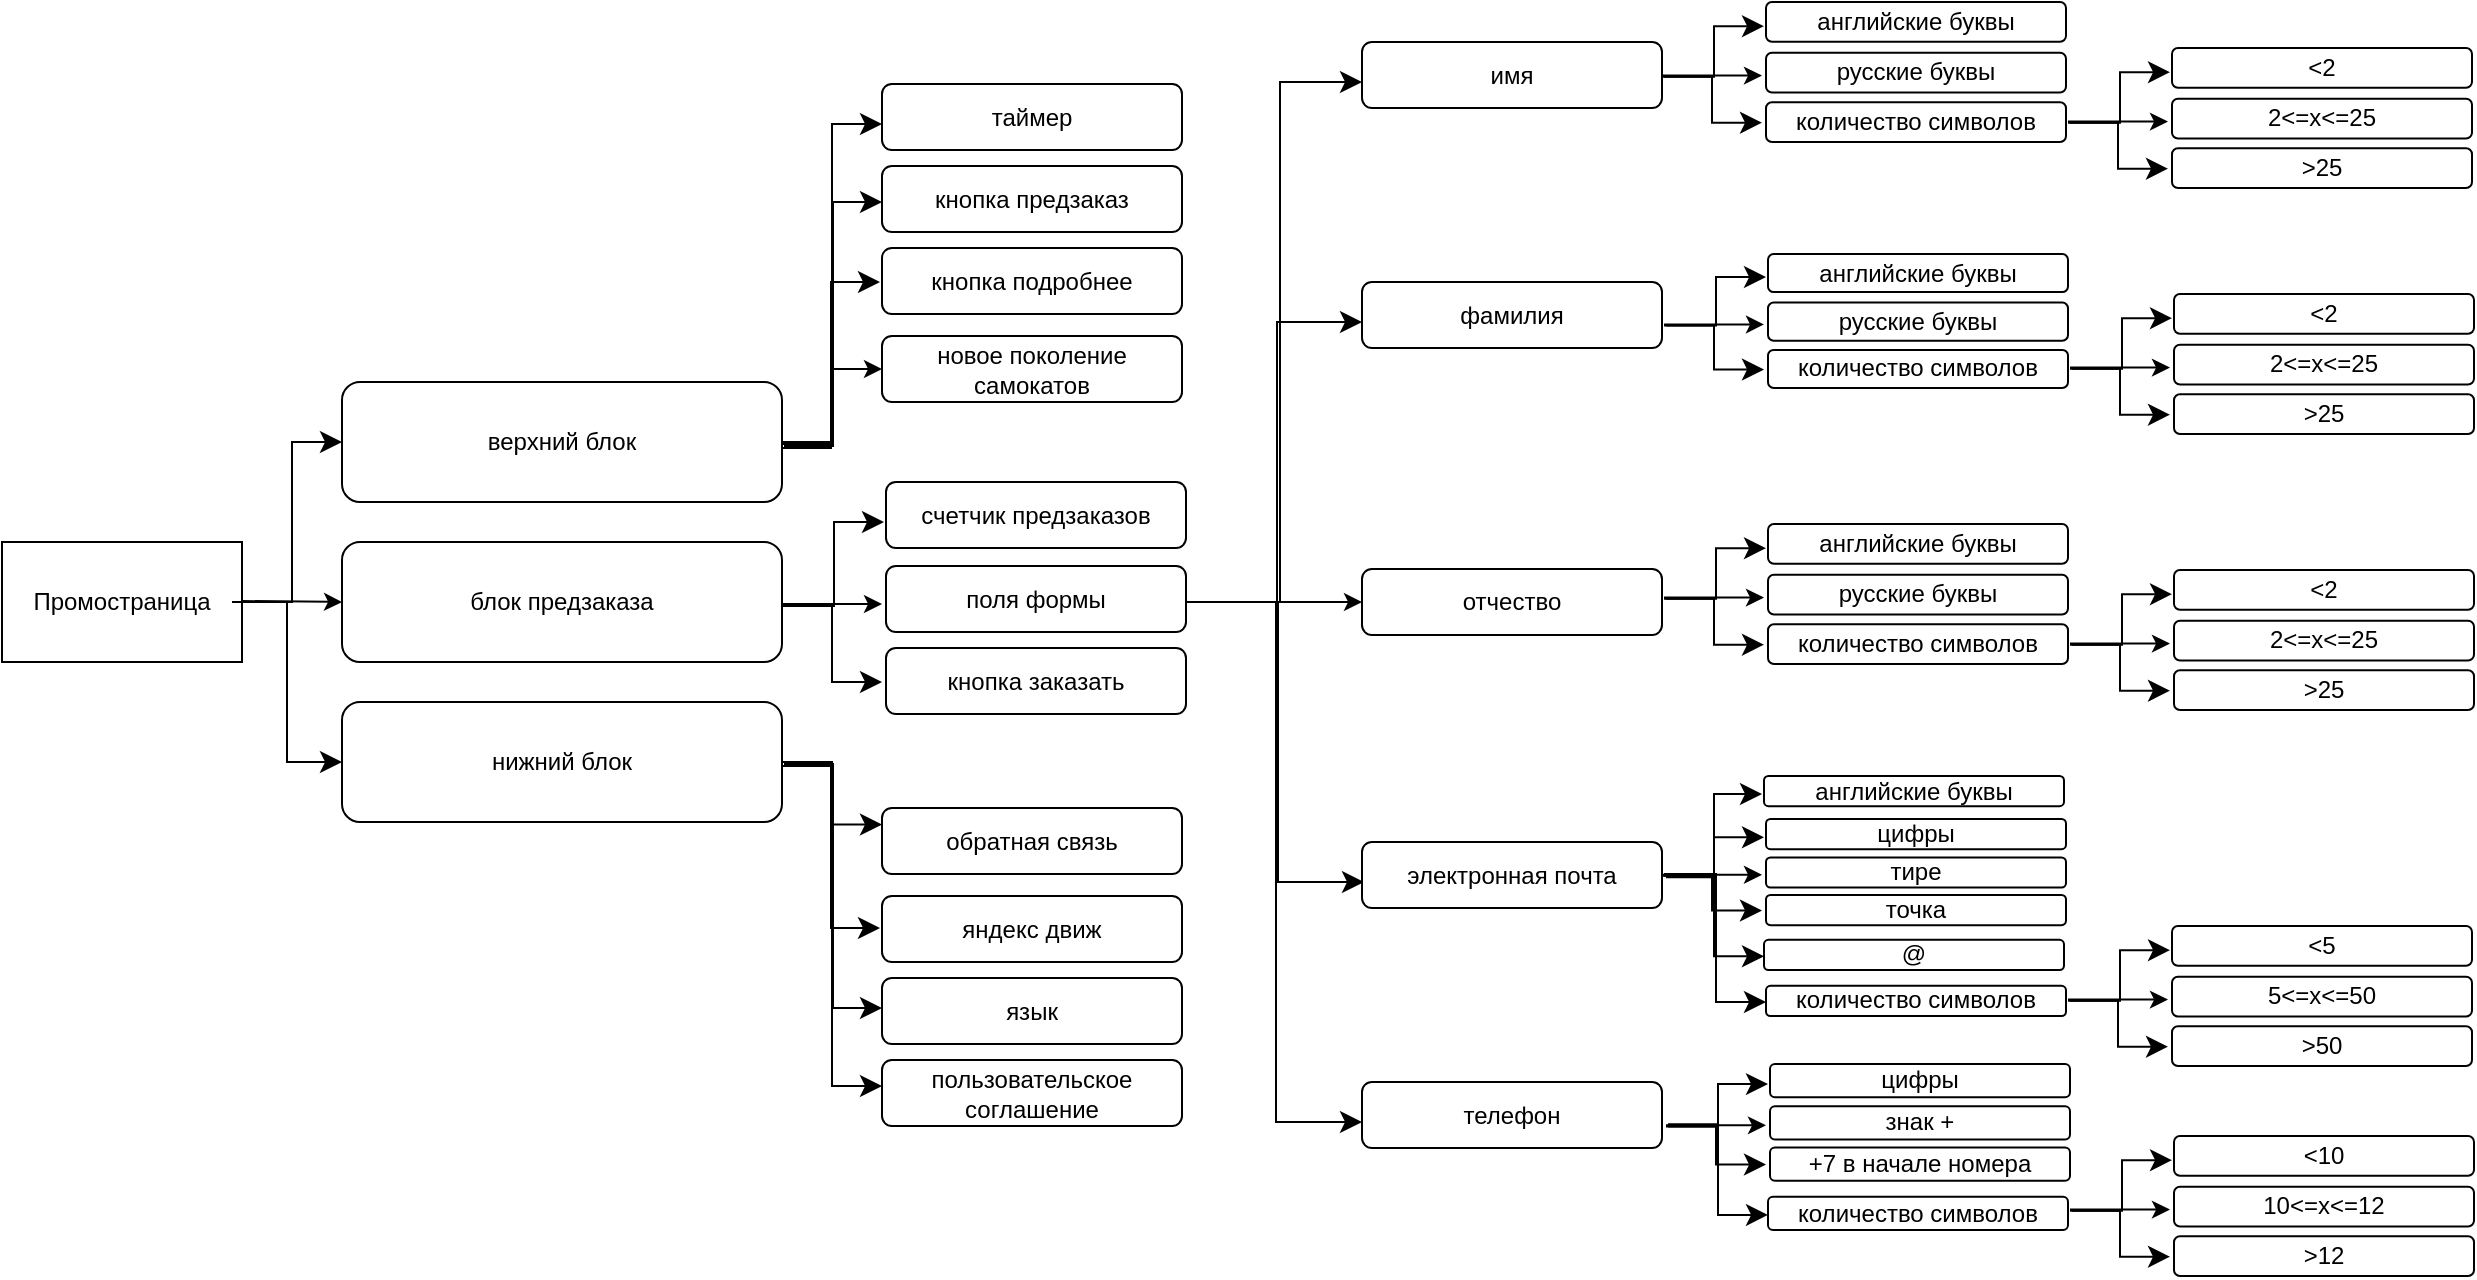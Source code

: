 <mxfile version="25.0.3">
  <diagram name="Страница — 1" id="cpOY5DXeiLFaojBQCyOb">
    <mxGraphModel grid="1" page="1" gridSize="10" guides="1" tooltips="1" connect="1" arrows="1" fold="1" pageScale="1" pageWidth="1654" pageHeight="2336" math="0" shadow="0">
      <root>
        <mxCell id="0" />
        <mxCell id="1" parent="0" />
        <mxCell id="0CQJN8LXsTfNXhERZXrL-1" value="Промостраница" style="rounded=0;whiteSpace=wrap;html=1;" vertex="1" parent="1">
          <mxGeometry x="80" y="350" width="120" height="60" as="geometry" />
        </mxCell>
        <mxCell id="0CQJN8LXsTfNXhERZXrL-3" value="" style="edgeStyle=elbowEdgeStyle;elbow=horizontal;endArrow=classic;html=1;curved=0;rounded=0;endSize=8;startSize=8;" edge="1" parent="1">
          <mxGeometry width="50" height="50" relative="1" as="geometry">
            <mxPoint x="200" y="380" as="sourcePoint" />
            <mxPoint x="250" y="300" as="targetPoint" />
          </mxGeometry>
        </mxCell>
        <mxCell id="0CQJN8LXsTfNXhERZXrL-4" value="" style="edgeStyle=elbowEdgeStyle;elbow=horizontal;endArrow=classic;html=1;curved=0;rounded=0;endSize=8;startSize=8;" edge="1" parent="1">
          <mxGeometry width="50" height="50" relative="1" as="geometry">
            <mxPoint x="195" y="380" as="sourcePoint" />
            <mxPoint x="250" y="460" as="targetPoint" />
          </mxGeometry>
        </mxCell>
        <mxCell id="0CQJN8LXsTfNXhERZXrL-5" value="" style="endArrow=classic;html=1;rounded=0;" edge="1" parent="1">
          <mxGeometry width="50" height="50" relative="1" as="geometry">
            <mxPoint x="200" y="379.5" as="sourcePoint" />
            <mxPoint x="250" y="380" as="targetPoint" />
          </mxGeometry>
        </mxCell>
        <mxCell id="0CQJN8LXsTfNXhERZXrL-6" value="верхний блок" style="rounded=1;whiteSpace=wrap;html=1;" vertex="1" parent="1">
          <mxGeometry x="250" y="270" width="220" height="60" as="geometry" />
        </mxCell>
        <mxCell id="0CQJN8LXsTfNXhERZXrL-7" value="блок предзаказа" style="rounded=1;whiteSpace=wrap;html=1;" vertex="1" parent="1">
          <mxGeometry x="250" y="350" width="220" height="60" as="geometry" />
        </mxCell>
        <mxCell id="0CQJN8LXsTfNXhERZXrL-8" value="нижний блок" style="rounded=1;whiteSpace=wrap;html=1;" vertex="1" parent="1">
          <mxGeometry x="250" y="430" width="220" height="60" as="geometry" />
        </mxCell>
        <mxCell id="0CQJN8LXsTfNXhERZXrL-39" value="" style="group" connectable="0" vertex="1" parent="1">
          <mxGeometry x="470" y="121" width="200" height="182" as="geometry" />
        </mxCell>
        <mxCell id="0CQJN8LXsTfNXhERZXrL-26" value="" style="edgeStyle=orthogonalEdgeStyle;rounded=0;orthogonalLoop=1;jettySize=auto;html=1;" edge="1" parent="0CQJN8LXsTfNXhERZXrL-39" source="0CQJN8LXsTfNXhERZXrL-6" target="0CQJN8LXsTfNXhERZXrL-16">
          <mxGeometry relative="1" as="geometry" />
        </mxCell>
        <mxCell id="0CQJN8LXsTfNXhERZXrL-15" value="кнопка подробнее" style="rounded=1;whiteSpace=wrap;html=1;" vertex="1" parent="0CQJN8LXsTfNXhERZXrL-39">
          <mxGeometry x="50" y="82" width="150" height="33" as="geometry" />
        </mxCell>
        <mxCell id="0CQJN8LXsTfNXhERZXrL-9" value="" style="edgeStyle=elbowEdgeStyle;elbow=horizontal;endArrow=classic;html=1;curved=0;rounded=0;endSize=8;startSize=8;" edge="1" parent="0CQJN8LXsTfNXhERZXrL-39">
          <mxGeometry width="50" height="50" relative="1" as="geometry">
            <mxPoint y="180" as="sourcePoint" />
            <mxPoint x="50" y="20" as="targetPoint" />
          </mxGeometry>
        </mxCell>
        <mxCell id="0CQJN8LXsTfNXhERZXrL-10" value="" style="edgeStyle=elbowEdgeStyle;elbow=horizontal;endArrow=classic;html=1;curved=0;rounded=0;endSize=8;startSize=8;" edge="1" parent="0CQJN8LXsTfNXhERZXrL-39">
          <mxGeometry width="50" height="50" relative="1" as="geometry">
            <mxPoint x="1" y="181" as="sourcePoint" />
            <mxPoint x="50" y="59" as="targetPoint" />
          </mxGeometry>
        </mxCell>
        <mxCell id="0CQJN8LXsTfNXhERZXrL-11" value="" style="edgeStyle=elbowEdgeStyle;elbow=horizontal;endArrow=classic;html=1;curved=0;rounded=0;endSize=8;startSize=8;" edge="1" parent="0CQJN8LXsTfNXhERZXrL-39">
          <mxGeometry width="50" height="50" relative="1" as="geometry">
            <mxPoint y="182" as="sourcePoint" />
            <mxPoint x="49" y="99" as="targetPoint" />
          </mxGeometry>
        </mxCell>
        <mxCell id="0CQJN8LXsTfNXhERZXrL-13" value="таймер" style="rounded=1;whiteSpace=wrap;html=1;" vertex="1" parent="0CQJN8LXsTfNXhERZXrL-39">
          <mxGeometry x="50" width="150" height="33" as="geometry" />
        </mxCell>
        <mxCell id="0CQJN8LXsTfNXhERZXrL-14" value="кнопка предзаказ" style="rounded=1;whiteSpace=wrap;html=1;" vertex="1" parent="0CQJN8LXsTfNXhERZXrL-39">
          <mxGeometry x="50" y="41" width="150" height="33" as="geometry" />
        </mxCell>
        <mxCell id="0CQJN8LXsTfNXhERZXrL-16" value="новое поколение самокатов" style="rounded=1;whiteSpace=wrap;html=1;" vertex="1" parent="0CQJN8LXsTfNXhERZXrL-39">
          <mxGeometry x="50" y="126" width="150" height="33" as="geometry" />
        </mxCell>
        <mxCell id="0CQJN8LXsTfNXhERZXrL-40" value="" style="group;flipV=1;" connectable="0" vertex="1" parent="1">
          <mxGeometry x="470" y="460" width="200" height="182" as="geometry" />
        </mxCell>
        <mxCell id="0CQJN8LXsTfNXhERZXrL-41" value="" style="edgeStyle=orthogonalEdgeStyle;rounded=0;orthogonalLoop=1;jettySize=auto;html=1;" edge="1" parent="0CQJN8LXsTfNXhERZXrL-40" target="0CQJN8LXsTfNXhERZXrL-48">
          <mxGeometry relative="1" as="geometry" />
        </mxCell>
        <mxCell id="0CQJN8LXsTfNXhERZXrL-42" value="яндекс движ" style="rounded=1;whiteSpace=wrap;html=1;" vertex="1" parent="0CQJN8LXsTfNXhERZXrL-40">
          <mxGeometry x="50" y="67" width="150" height="33" as="geometry" />
        </mxCell>
        <mxCell id="0CQJN8LXsTfNXhERZXrL-43" value="" style="edgeStyle=elbowEdgeStyle;elbow=horizontal;endArrow=classic;html=1;curved=0;rounded=0;endSize=8;startSize=8;" edge="1" parent="0CQJN8LXsTfNXhERZXrL-40">
          <mxGeometry width="50" height="50" relative="1" as="geometry">
            <mxPoint y="2" as="sourcePoint" />
            <mxPoint x="50" y="162" as="targetPoint" />
          </mxGeometry>
        </mxCell>
        <mxCell id="0CQJN8LXsTfNXhERZXrL-44" value="" style="edgeStyle=elbowEdgeStyle;elbow=horizontal;endArrow=classic;html=1;curved=0;rounded=0;endSize=8;startSize=8;" edge="1" parent="0CQJN8LXsTfNXhERZXrL-40">
          <mxGeometry width="50" height="50" relative="1" as="geometry">
            <mxPoint x="1" y="1" as="sourcePoint" />
            <mxPoint x="50" y="123" as="targetPoint" />
          </mxGeometry>
        </mxCell>
        <mxCell id="0CQJN8LXsTfNXhERZXrL-45" value="" style="edgeStyle=elbowEdgeStyle;elbow=horizontal;endArrow=classic;html=1;curved=0;rounded=0;endSize=8;startSize=8;" edge="1" parent="0CQJN8LXsTfNXhERZXrL-40">
          <mxGeometry width="50" height="50" relative="1" as="geometry">
            <mxPoint as="sourcePoint" />
            <mxPoint x="49" y="83" as="targetPoint" />
          </mxGeometry>
        </mxCell>
        <mxCell id="0CQJN8LXsTfNXhERZXrL-46" value="пользовательское соглашение" style="rounded=1;whiteSpace=wrap;html=1;" vertex="1" parent="0CQJN8LXsTfNXhERZXrL-40">
          <mxGeometry x="50" y="149" width="150" height="33" as="geometry" />
        </mxCell>
        <mxCell id="0CQJN8LXsTfNXhERZXrL-47" value="язык" style="rounded=1;whiteSpace=wrap;html=1;" vertex="1" parent="0CQJN8LXsTfNXhERZXrL-40">
          <mxGeometry x="50" y="108" width="150" height="33" as="geometry" />
        </mxCell>
        <mxCell id="0CQJN8LXsTfNXhERZXrL-48" value="обратная связь" style="rounded=1;whiteSpace=wrap;html=1;" vertex="1" parent="0CQJN8LXsTfNXhERZXrL-40">
          <mxGeometry x="50" y="23" width="150" height="33" as="geometry" />
        </mxCell>
        <mxCell id="0CQJN8LXsTfNXhERZXrL-50" value="" style="edgeStyle=elbowEdgeStyle;elbow=horizontal;endArrow=classic;html=1;curved=0;rounded=0;endSize=8;startSize=8;entryX=0;entryY=0.25;entryDx=0;entryDy=0;" edge="1" parent="0CQJN8LXsTfNXhERZXrL-40" target="0CQJN8LXsTfNXhERZXrL-48">
          <mxGeometry width="50" height="50" relative="1" as="geometry">
            <mxPoint as="sourcePoint" />
            <mxPoint x="40" y="30" as="targetPoint" />
          </mxGeometry>
        </mxCell>
        <mxCell id="0CQJN8LXsTfNXhERZXrL-58" value="" style="endArrow=classic;html=1;rounded=0;" edge="1" parent="1">
          <mxGeometry width="50" height="50" relative="1" as="geometry">
            <mxPoint x="672" y="380" as="sourcePoint" />
            <mxPoint x="760" y="380" as="targetPoint" />
          </mxGeometry>
        </mxCell>
        <mxCell id="0CQJN8LXsTfNXhERZXrL-59" value="" style="edgeStyle=elbowEdgeStyle;elbow=horizontal;endArrow=classic;html=1;curved=0;rounded=0;endSize=8;startSize=8;" edge="1" parent="1">
          <mxGeometry width="50" height="50" relative="1" as="geometry">
            <mxPoint x="678" y="380" as="sourcePoint" />
            <mxPoint x="760" y="120" as="targetPoint" />
          </mxGeometry>
        </mxCell>
        <mxCell id="0CQJN8LXsTfNXhERZXrL-60" value="" style="edgeStyle=elbowEdgeStyle;elbow=horizontal;endArrow=classic;html=1;curved=0;rounded=0;endSize=8;startSize=8;" edge="1" parent="1">
          <mxGeometry width="50" height="50" relative="1" as="geometry">
            <mxPoint x="674" y="380" as="sourcePoint" />
            <mxPoint x="760" y="640" as="targetPoint" />
          </mxGeometry>
        </mxCell>
        <mxCell id="0CQJN8LXsTfNXhERZXrL-61" value="" style="edgeStyle=elbowEdgeStyle;elbow=horizontal;endArrow=classic;html=1;curved=0;rounded=0;endSize=8;startSize=8;" edge="1" parent="1">
          <mxGeometry width="50" height="50" relative="1" as="geometry">
            <mxPoint x="675" y="380" as="sourcePoint" />
            <mxPoint x="761" y="520" as="targetPoint" />
          </mxGeometry>
        </mxCell>
        <mxCell id="0CQJN8LXsTfNXhERZXrL-62" value="" style="edgeStyle=elbowEdgeStyle;elbow=horizontal;endArrow=classic;html=1;curved=0;rounded=0;endSize=8;startSize=8;" edge="1" parent="1">
          <mxGeometry width="50" height="50" relative="1" as="geometry">
            <mxPoint x="675" y="380" as="sourcePoint" />
            <mxPoint x="760" y="240" as="targetPoint" />
          </mxGeometry>
        </mxCell>
        <mxCell id="0CQJN8LXsTfNXhERZXrL-66" value="имя" style="rounded=1;whiteSpace=wrap;html=1;" vertex="1" parent="1">
          <mxGeometry x="760" y="100" width="150" height="33" as="geometry" />
        </mxCell>
        <mxCell id="0CQJN8LXsTfNXhERZXrL-67" value="фамилия" style="rounded=1;whiteSpace=wrap;html=1;" vertex="1" parent="1">
          <mxGeometry x="760" y="220" width="150" height="33" as="geometry" />
        </mxCell>
        <mxCell id="0CQJN8LXsTfNXhERZXrL-68" value="отчество" style="rounded=1;whiteSpace=wrap;html=1;" vertex="1" parent="1">
          <mxGeometry x="760" y="363.5" width="150" height="33" as="geometry" />
        </mxCell>
        <mxCell id="0CQJN8LXsTfNXhERZXrL-69" value="электронная почта" style="rounded=1;whiteSpace=wrap;html=1;" vertex="1" parent="1">
          <mxGeometry x="760" y="500" width="150" height="33" as="geometry" />
        </mxCell>
        <mxCell id="0CQJN8LXsTfNXhERZXrL-70" value="телефон" style="rounded=1;whiteSpace=wrap;html=1;" vertex="1" parent="1">
          <mxGeometry x="760" y="620" width="150" height="33" as="geometry" />
        </mxCell>
        <mxCell id="0CQJN8LXsTfNXhERZXrL-71" value="" style="group" connectable="0" vertex="1" parent="1">
          <mxGeometry x="470" y="320" width="202" height="116" as="geometry" />
        </mxCell>
        <mxCell id="0CQJN8LXsTfNXhERZXrL-52" value="" style="endArrow=classic;html=1;rounded=0;exitX=1;exitY=0.5;exitDx=0;exitDy=0;" edge="1" parent="0CQJN8LXsTfNXhERZXrL-71">
          <mxGeometry width="50" height="50" relative="1" as="geometry">
            <mxPoint y="61" as="sourcePoint" />
            <mxPoint x="50" y="61" as="targetPoint" />
          </mxGeometry>
        </mxCell>
        <mxCell id="0CQJN8LXsTfNXhERZXrL-53" value="" style="edgeStyle=elbowEdgeStyle;elbow=horizontal;endArrow=classic;html=1;curved=0;rounded=0;endSize=8;startSize=8;" edge="1" parent="0CQJN8LXsTfNXhERZXrL-71">
          <mxGeometry width="50" height="50" relative="1" as="geometry">
            <mxPoint x="1" y="62" as="sourcePoint" />
            <mxPoint x="51" y="20" as="targetPoint" />
          </mxGeometry>
        </mxCell>
        <mxCell id="0CQJN8LXsTfNXhERZXrL-54" value="" style="edgeStyle=elbowEdgeStyle;elbow=horizontal;endArrow=classic;html=1;curved=0;rounded=0;endSize=8;startSize=8;" edge="1" parent="0CQJN8LXsTfNXhERZXrL-71">
          <mxGeometry width="50" height="50" relative="1" as="geometry">
            <mxPoint y="62" as="sourcePoint" />
            <mxPoint x="50" y="100" as="targetPoint" />
          </mxGeometry>
        </mxCell>
        <mxCell id="0CQJN8LXsTfNXhERZXrL-55" value="счетчик предзаказов" style="rounded=1;whiteSpace=wrap;html=1;" vertex="1" parent="0CQJN8LXsTfNXhERZXrL-71">
          <mxGeometry x="52" width="150" height="33" as="geometry" />
        </mxCell>
        <mxCell id="0CQJN8LXsTfNXhERZXrL-56" value="поля формы" style="rounded=1;whiteSpace=wrap;html=1;" vertex="1" parent="0CQJN8LXsTfNXhERZXrL-71">
          <mxGeometry x="52" y="42" width="150" height="33" as="geometry" />
        </mxCell>
        <mxCell id="0CQJN8LXsTfNXhERZXrL-57" value="кнопка заказать" style="rounded=1;whiteSpace=wrap;html=1;" vertex="1" parent="0CQJN8LXsTfNXhERZXrL-71">
          <mxGeometry x="52" y="83" width="150" height="33" as="geometry" />
        </mxCell>
        <mxCell id="0CQJN8LXsTfNXhERZXrL-73" value="" style="group" connectable="0" vertex="1" parent="1">
          <mxGeometry x="910" y="80" width="202" height="70" as="geometry" />
        </mxCell>
        <mxCell id="0CQJN8LXsTfNXhERZXrL-74" value="" style="endArrow=classic;html=1;rounded=0;exitX=1;exitY=0.5;exitDx=0;exitDy=0;" edge="1" parent="0CQJN8LXsTfNXhERZXrL-73">
          <mxGeometry width="50" height="50" relative="1" as="geometry">
            <mxPoint y="36.81" as="sourcePoint" />
            <mxPoint x="50" y="36.81" as="targetPoint" />
          </mxGeometry>
        </mxCell>
        <mxCell id="0CQJN8LXsTfNXhERZXrL-75" value="" style="edgeStyle=elbowEdgeStyle;elbow=horizontal;endArrow=classic;html=1;curved=0;rounded=0;endSize=8;startSize=8;" edge="1" parent="0CQJN8LXsTfNXhERZXrL-73">
          <mxGeometry width="50" height="50" relative="1" as="geometry">
            <mxPoint x="1" y="37.414" as="sourcePoint" />
            <mxPoint x="51" y="12.069" as="targetPoint" />
          </mxGeometry>
        </mxCell>
        <mxCell id="0CQJN8LXsTfNXhERZXrL-76" value="" style="edgeStyle=elbowEdgeStyle;elbow=horizontal;endArrow=classic;html=1;curved=0;rounded=0;endSize=8;startSize=8;" edge="1" parent="0CQJN8LXsTfNXhERZXrL-73">
          <mxGeometry width="50" height="50" relative="1" as="geometry">
            <mxPoint y="37.414" as="sourcePoint" />
            <mxPoint x="50" y="60.345" as="targetPoint" />
          </mxGeometry>
        </mxCell>
        <mxCell id="0CQJN8LXsTfNXhERZXrL-77" value="английские буквы" style="rounded=1;whiteSpace=wrap;html=1;" vertex="1" parent="0CQJN8LXsTfNXhERZXrL-73">
          <mxGeometry x="52" width="150" height="19.914" as="geometry" />
        </mxCell>
        <mxCell id="0CQJN8LXsTfNXhERZXrL-78" value="русские буквы" style="rounded=1;whiteSpace=wrap;html=1;" vertex="1" parent="0CQJN8LXsTfNXhERZXrL-73">
          <mxGeometry x="52" y="25.345" width="150" height="19.914" as="geometry" />
        </mxCell>
        <mxCell id="0CQJN8LXsTfNXhERZXrL-79" value="количество символов" style="rounded=1;whiteSpace=wrap;html=1;" vertex="1" parent="0CQJN8LXsTfNXhERZXrL-73">
          <mxGeometry x="52" y="50.086" width="150" height="19.914" as="geometry" />
        </mxCell>
        <mxCell id="0CQJN8LXsTfNXhERZXrL-81" value="" style="group" connectable="0" vertex="1" parent="1">
          <mxGeometry x="911" y="206" width="202" height="67" as="geometry" />
        </mxCell>
        <mxCell id="0CQJN8LXsTfNXhERZXrL-82" value="" style="endArrow=classic;html=1;rounded=0;exitX=1;exitY=0.5;exitDx=0;exitDy=0;" edge="1" parent="0CQJN8LXsTfNXhERZXrL-81">
          <mxGeometry width="50" height="50" relative="1" as="geometry">
            <mxPoint y="35.233" as="sourcePoint" />
            <mxPoint x="50" y="35.233" as="targetPoint" />
          </mxGeometry>
        </mxCell>
        <mxCell id="0CQJN8LXsTfNXhERZXrL-83" value="" style="edgeStyle=elbowEdgeStyle;elbow=horizontal;endArrow=classic;html=1;curved=0;rounded=0;endSize=8;startSize=8;" edge="1" parent="0CQJN8LXsTfNXhERZXrL-81">
          <mxGeometry width="50" height="50" relative="1" as="geometry">
            <mxPoint x="1" y="35.81" as="sourcePoint" />
            <mxPoint x="51" y="11.552" as="targetPoint" />
          </mxGeometry>
        </mxCell>
        <mxCell id="0CQJN8LXsTfNXhERZXrL-84" value="" style="edgeStyle=elbowEdgeStyle;elbow=horizontal;endArrow=classic;html=1;curved=0;rounded=0;endSize=8;startSize=8;" edge="1" parent="0CQJN8LXsTfNXhERZXrL-81">
          <mxGeometry width="50" height="50" relative="1" as="geometry">
            <mxPoint y="35.81" as="sourcePoint" />
            <mxPoint x="50" y="57.759" as="targetPoint" />
          </mxGeometry>
        </mxCell>
        <mxCell id="0CQJN8LXsTfNXhERZXrL-85" value="английские буквы" style="rounded=1;whiteSpace=wrap;html=1;" vertex="1" parent="0CQJN8LXsTfNXhERZXrL-81">
          <mxGeometry x="52" width="150" height="19.06" as="geometry" />
        </mxCell>
        <mxCell id="0CQJN8LXsTfNXhERZXrL-86" value="русские буквы" style="rounded=1;whiteSpace=wrap;html=1;" vertex="1" parent="0CQJN8LXsTfNXhERZXrL-81">
          <mxGeometry x="52" y="24.259" width="150" height="19.06" as="geometry" />
        </mxCell>
        <mxCell id="0CQJN8LXsTfNXhERZXrL-87" value="количество символов" style="rounded=1;whiteSpace=wrap;html=1;" vertex="1" parent="0CQJN8LXsTfNXhERZXrL-81">
          <mxGeometry x="52" y="47.94" width="150" height="19.06" as="geometry" />
        </mxCell>
        <mxCell id="0CQJN8LXsTfNXhERZXrL-88" value="" style="group" connectable="0" vertex="1" parent="1">
          <mxGeometry x="911" y="341" width="202" height="70" as="geometry" />
        </mxCell>
        <mxCell id="0CQJN8LXsTfNXhERZXrL-89" value="" style="endArrow=classic;html=1;rounded=0;exitX=1;exitY=0.5;exitDx=0;exitDy=0;" edge="1" parent="0CQJN8LXsTfNXhERZXrL-88">
          <mxGeometry width="50" height="50" relative="1" as="geometry">
            <mxPoint y="36.81" as="sourcePoint" />
            <mxPoint x="50" y="36.81" as="targetPoint" />
          </mxGeometry>
        </mxCell>
        <mxCell id="0CQJN8LXsTfNXhERZXrL-90" value="" style="edgeStyle=elbowEdgeStyle;elbow=horizontal;endArrow=classic;html=1;curved=0;rounded=0;endSize=8;startSize=8;" edge="1" parent="0CQJN8LXsTfNXhERZXrL-88">
          <mxGeometry width="50" height="50" relative="1" as="geometry">
            <mxPoint x="1" y="37.414" as="sourcePoint" />
            <mxPoint x="51" y="12.069" as="targetPoint" />
          </mxGeometry>
        </mxCell>
        <mxCell id="0CQJN8LXsTfNXhERZXrL-91" value="" style="edgeStyle=elbowEdgeStyle;elbow=horizontal;endArrow=classic;html=1;curved=0;rounded=0;endSize=8;startSize=8;" edge="1" parent="0CQJN8LXsTfNXhERZXrL-88">
          <mxGeometry width="50" height="50" relative="1" as="geometry">
            <mxPoint y="37.414" as="sourcePoint" />
            <mxPoint x="50" y="60.345" as="targetPoint" />
          </mxGeometry>
        </mxCell>
        <mxCell id="0CQJN8LXsTfNXhERZXrL-92" value="английские буквы" style="rounded=1;whiteSpace=wrap;html=1;" vertex="1" parent="0CQJN8LXsTfNXhERZXrL-88">
          <mxGeometry x="52" width="150" height="19.914" as="geometry" />
        </mxCell>
        <mxCell id="0CQJN8LXsTfNXhERZXrL-93" value="русские буквы" style="rounded=1;whiteSpace=wrap;html=1;" vertex="1" parent="0CQJN8LXsTfNXhERZXrL-88">
          <mxGeometry x="52" y="25.345" width="150" height="19.914" as="geometry" />
        </mxCell>
        <mxCell id="0CQJN8LXsTfNXhERZXrL-94" value="количество символов" style="rounded=1;whiteSpace=wrap;html=1;" vertex="1" parent="0CQJN8LXsTfNXhERZXrL-88">
          <mxGeometry x="52" y="50.086" width="150" height="19.914" as="geometry" />
        </mxCell>
        <mxCell id="0CQJN8LXsTfNXhERZXrL-106" value="" style="group" connectable="0" vertex="1" parent="1">
          <mxGeometry x="912" y="611" width="202" height="83" as="geometry" />
        </mxCell>
        <mxCell id="0CQJN8LXsTfNXhERZXrL-95" value="" style="group" connectable="0" vertex="1" parent="0CQJN8LXsTfNXhERZXrL-106">
          <mxGeometry width="202" height="58.352" as="geometry" />
        </mxCell>
        <mxCell id="0CQJN8LXsTfNXhERZXrL-96" value="" style="endArrow=classic;html=1;rounded=0;exitX=1;exitY=0.5;exitDx=0;exitDy=0;" edge="1" parent="0CQJN8LXsTfNXhERZXrL-95">
          <mxGeometry width="50" height="50" relative="1" as="geometry">
            <mxPoint y="30.685" as="sourcePoint" />
            <mxPoint x="50" y="30.685" as="targetPoint" />
          </mxGeometry>
        </mxCell>
        <mxCell id="0CQJN8LXsTfNXhERZXrL-97" value="" style="edgeStyle=elbowEdgeStyle;elbow=horizontal;endArrow=classic;html=1;curved=0;rounded=0;endSize=8;startSize=8;" edge="1" parent="0CQJN8LXsTfNXhERZXrL-95">
          <mxGeometry width="50" height="50" relative="1" as="geometry">
            <mxPoint x="1" y="31.188" as="sourcePoint" />
            <mxPoint x="51" y="10.061" as="targetPoint" />
          </mxGeometry>
        </mxCell>
        <mxCell id="0CQJN8LXsTfNXhERZXrL-98" value="" style="edgeStyle=elbowEdgeStyle;elbow=horizontal;endArrow=classic;html=1;curved=0;rounded=0;endSize=8;startSize=8;" edge="1" parent="0CQJN8LXsTfNXhERZXrL-95">
          <mxGeometry width="50" height="50" relative="1" as="geometry">
            <mxPoint y="31.188" as="sourcePoint" />
            <mxPoint x="50" y="50.303" as="targetPoint" />
          </mxGeometry>
        </mxCell>
        <mxCell id="0CQJN8LXsTfNXhERZXrL-99" value="цифры" style="rounded=1;whiteSpace=wrap;html=1;" vertex="1" parent="0CQJN8LXsTfNXhERZXrL-95">
          <mxGeometry x="52" width="150" height="16.6" as="geometry" />
        </mxCell>
        <mxCell id="0CQJN8LXsTfNXhERZXrL-100" value="знак +" style="rounded=1;whiteSpace=wrap;html=1;" vertex="1" parent="0CQJN8LXsTfNXhERZXrL-95">
          <mxGeometry x="52" y="21.127" width="150" height="16.6" as="geometry" />
        </mxCell>
        <mxCell id="0CQJN8LXsTfNXhERZXrL-101" value="+7 в начале номера" style="rounded=1;whiteSpace=wrap;html=1;" vertex="1" parent="0CQJN8LXsTfNXhERZXrL-95">
          <mxGeometry x="52" y="41.752" width="150" height="16.6" as="geometry" />
        </mxCell>
        <mxCell id="0CQJN8LXsTfNXhERZXrL-102" value="" style="edgeStyle=elbowEdgeStyle;elbow=horizontal;endArrow=classic;html=1;curved=0;rounded=0;endSize=8;startSize=8;" edge="1" parent="0CQJN8LXsTfNXhERZXrL-95">
          <mxGeometry width="50" height="50" relative="1" as="geometry">
            <mxPoint x="1" y="30.182" as="sourcePoint" />
            <mxPoint x="51" y="75.455" as="targetPoint" />
          </mxGeometry>
        </mxCell>
        <mxCell id="0CQJN8LXsTfNXhERZXrL-103" value="количество символов" style="rounded=1;whiteSpace=wrap;html=1;" vertex="1" parent="0CQJN8LXsTfNXhERZXrL-106">
          <mxGeometry x="51" y="66.4" width="150" height="16.6" as="geometry" />
        </mxCell>
        <mxCell id="0CQJN8LXsTfNXhERZXrL-119" value="" style="group" connectable="0" vertex="1" parent="1">
          <mxGeometry x="910" y="467" width="202" height="97" as="geometry" />
        </mxCell>
        <mxCell id="0CQJN8LXsTfNXhERZXrL-107" value="" style="group" connectable="0" vertex="1" parent="0CQJN8LXsTfNXhERZXrL-119">
          <mxGeometry y="21.479" width="202" height="75.521" as="geometry" />
        </mxCell>
        <mxCell id="0CQJN8LXsTfNXhERZXrL-108" value="" style="group" connectable="0" vertex="1" parent="0CQJN8LXsTfNXhERZXrL-107">
          <mxGeometry width="202" height="53.094" as="geometry" />
        </mxCell>
        <mxCell id="0CQJN8LXsTfNXhERZXrL-109" value="" style="endArrow=classic;html=1;rounded=0;exitX=1;exitY=0.5;exitDx=0;exitDy=0;" edge="1" parent="0CQJN8LXsTfNXhERZXrL-108">
          <mxGeometry width="50" height="50" relative="1" as="geometry">
            <mxPoint y="27.92" as="sourcePoint" />
            <mxPoint x="50" y="27.92" as="targetPoint" />
          </mxGeometry>
        </mxCell>
        <mxCell id="0CQJN8LXsTfNXhERZXrL-110" value="" style="edgeStyle=elbowEdgeStyle;elbow=horizontal;endArrow=classic;html=1;curved=0;rounded=0;endSize=8;startSize=8;" edge="1" parent="0CQJN8LXsTfNXhERZXrL-108">
          <mxGeometry width="50" height="50" relative="1" as="geometry">
            <mxPoint x="1" y="28.378" as="sourcePoint" />
            <mxPoint x="51" y="9.154" as="targetPoint" />
          </mxGeometry>
        </mxCell>
        <mxCell id="0CQJN8LXsTfNXhERZXrL-111" value="" style="edgeStyle=elbowEdgeStyle;elbow=horizontal;endArrow=classic;html=1;curved=0;rounded=0;endSize=8;startSize=8;" edge="1" parent="0CQJN8LXsTfNXhERZXrL-108">
          <mxGeometry width="50" height="50" relative="1" as="geometry">
            <mxPoint y="28.378" as="sourcePoint" />
            <mxPoint x="50" y="45.771" as="targetPoint" />
          </mxGeometry>
        </mxCell>
        <mxCell id="0CQJN8LXsTfNXhERZXrL-112" value="цифры" style="rounded=1;whiteSpace=wrap;html=1;" vertex="1" parent="0CQJN8LXsTfNXhERZXrL-108">
          <mxGeometry x="52" width="150" height="15.104" as="geometry" />
        </mxCell>
        <mxCell id="0CQJN8LXsTfNXhERZXrL-113" value="тире" style="rounded=1;whiteSpace=wrap;html=1;" vertex="1" parent="0CQJN8LXsTfNXhERZXrL-108">
          <mxGeometry x="52" y="19.224" width="150" height="15.104" as="geometry" />
        </mxCell>
        <mxCell id="0CQJN8LXsTfNXhERZXrL-114" value="точка" style="rounded=1;whiteSpace=wrap;html=1;" vertex="1" parent="0CQJN8LXsTfNXhERZXrL-108">
          <mxGeometry x="52" y="37.99" width="150" height="15.104" as="geometry" />
        </mxCell>
        <mxCell id="0CQJN8LXsTfNXhERZXrL-115" value="" style="edgeStyle=elbowEdgeStyle;elbow=horizontal;endArrow=classic;html=1;curved=0;rounded=0;endSize=8;startSize=8;" edge="1" parent="0CQJN8LXsTfNXhERZXrL-108">
          <mxGeometry width="50" height="50" relative="1" as="geometry">
            <mxPoint x="1" y="27.462" as="sourcePoint" />
            <mxPoint x="51" y="68.656" as="targetPoint" />
          </mxGeometry>
        </mxCell>
        <mxCell id="0CQJN8LXsTfNXhERZXrL-116" value="@" style="rounded=1;whiteSpace=wrap;html=1;" vertex="1" parent="0CQJN8LXsTfNXhERZXrL-107">
          <mxGeometry x="51" y="60.417" width="150" height="15.104" as="geometry" />
        </mxCell>
        <mxCell id="0CQJN8LXsTfNXhERZXrL-117" value="" style="edgeStyle=elbowEdgeStyle;elbow=horizontal;endArrow=classic;html=1;curved=0;rounded=0;endSize=8;startSize=8;" edge="1" parent="0CQJN8LXsTfNXhERZXrL-119">
          <mxGeometry width="50" height="50" relative="1" as="geometry">
            <mxPoint x="2" y="50.579" as="sourcePoint" />
            <mxPoint x="50" y="9.007" as="targetPoint" />
          </mxGeometry>
        </mxCell>
        <mxCell id="0CQJN8LXsTfNXhERZXrL-118" value="английские буквы" style="rounded=1;whiteSpace=wrap;html=1;" vertex="1" parent="0CQJN8LXsTfNXhERZXrL-119">
          <mxGeometry x="51" width="150" height="15.104" as="geometry" />
        </mxCell>
        <mxCell id="0CQJN8LXsTfNXhERZXrL-120" value="" style="edgeStyle=elbowEdgeStyle;elbow=horizontal;endArrow=classic;html=1;curved=0;rounded=0;endSize=8;startSize=8;" edge="1" parent="1">
          <mxGeometry width="50" height="50" relative="1" as="geometry">
            <mxPoint x="912" y="516" as="sourcePoint" />
            <mxPoint x="962" y="580" as="targetPoint" />
          </mxGeometry>
        </mxCell>
        <mxCell id="0CQJN8LXsTfNXhERZXrL-121" value="количество символов" style="rounded=1;whiteSpace=wrap;html=1;" vertex="1" parent="1">
          <mxGeometry x="962" y="571.896" width="150" height="15.104" as="geometry" />
        </mxCell>
        <mxCell id="0CQJN8LXsTfNXhERZXrL-122" value="" style="group" connectable="0" vertex="1" parent="1">
          <mxGeometry x="1113" y="103" width="202" height="70" as="geometry" />
        </mxCell>
        <mxCell id="0CQJN8LXsTfNXhERZXrL-123" value="" style="endArrow=classic;html=1;rounded=0;exitX=1;exitY=0.5;exitDx=0;exitDy=0;" edge="1" parent="0CQJN8LXsTfNXhERZXrL-122">
          <mxGeometry width="50" height="50" relative="1" as="geometry">
            <mxPoint y="36.81" as="sourcePoint" />
            <mxPoint x="50" y="36.81" as="targetPoint" />
          </mxGeometry>
        </mxCell>
        <mxCell id="0CQJN8LXsTfNXhERZXrL-124" value="" style="edgeStyle=elbowEdgeStyle;elbow=horizontal;endArrow=classic;html=1;curved=0;rounded=0;endSize=8;startSize=8;" edge="1" parent="0CQJN8LXsTfNXhERZXrL-122">
          <mxGeometry width="50" height="50" relative="1" as="geometry">
            <mxPoint x="1" y="37.414" as="sourcePoint" />
            <mxPoint x="51" y="12.069" as="targetPoint" />
          </mxGeometry>
        </mxCell>
        <mxCell id="0CQJN8LXsTfNXhERZXrL-125" value="" style="edgeStyle=elbowEdgeStyle;elbow=horizontal;endArrow=classic;html=1;curved=0;rounded=0;endSize=8;startSize=8;" edge="1" parent="0CQJN8LXsTfNXhERZXrL-122">
          <mxGeometry width="50" height="50" relative="1" as="geometry">
            <mxPoint y="37.414" as="sourcePoint" />
            <mxPoint x="50" y="60.345" as="targetPoint" />
          </mxGeometry>
        </mxCell>
        <mxCell id="0CQJN8LXsTfNXhERZXrL-126" value="&amp;lt;2" style="rounded=1;whiteSpace=wrap;html=1;" vertex="1" parent="0CQJN8LXsTfNXhERZXrL-122">
          <mxGeometry x="52" width="150" height="19.914" as="geometry" />
        </mxCell>
        <mxCell id="0CQJN8LXsTfNXhERZXrL-127" value="2&amp;lt;=x&amp;lt;=25" style="rounded=1;whiteSpace=wrap;html=1;" vertex="1" parent="0CQJN8LXsTfNXhERZXrL-122">
          <mxGeometry x="52" y="25.345" width="150" height="19.914" as="geometry" />
        </mxCell>
        <mxCell id="0CQJN8LXsTfNXhERZXrL-128" value="&amp;gt;25" style="rounded=1;whiteSpace=wrap;html=1;" vertex="1" parent="0CQJN8LXsTfNXhERZXrL-122">
          <mxGeometry x="52" y="50.086" width="150" height="19.914" as="geometry" />
        </mxCell>
        <mxCell id="0CQJN8LXsTfNXhERZXrL-129" value="" style="group" connectable="0" vertex="1" parent="1">
          <mxGeometry x="1114" y="226" width="202" height="70" as="geometry" />
        </mxCell>
        <mxCell id="0CQJN8LXsTfNXhERZXrL-130" value="" style="endArrow=classic;html=1;rounded=0;exitX=1;exitY=0.5;exitDx=0;exitDy=0;" edge="1" parent="0CQJN8LXsTfNXhERZXrL-129">
          <mxGeometry width="50" height="50" relative="1" as="geometry">
            <mxPoint y="36.81" as="sourcePoint" />
            <mxPoint x="50" y="36.81" as="targetPoint" />
          </mxGeometry>
        </mxCell>
        <mxCell id="0CQJN8LXsTfNXhERZXrL-131" value="" style="edgeStyle=elbowEdgeStyle;elbow=horizontal;endArrow=classic;html=1;curved=0;rounded=0;endSize=8;startSize=8;" edge="1" parent="0CQJN8LXsTfNXhERZXrL-129">
          <mxGeometry width="50" height="50" relative="1" as="geometry">
            <mxPoint x="1" y="37.414" as="sourcePoint" />
            <mxPoint x="51" y="12.069" as="targetPoint" />
          </mxGeometry>
        </mxCell>
        <mxCell id="0CQJN8LXsTfNXhERZXrL-132" value="" style="edgeStyle=elbowEdgeStyle;elbow=horizontal;endArrow=classic;html=1;curved=0;rounded=0;endSize=8;startSize=8;" edge="1" parent="0CQJN8LXsTfNXhERZXrL-129">
          <mxGeometry width="50" height="50" relative="1" as="geometry">
            <mxPoint y="37.414" as="sourcePoint" />
            <mxPoint x="50" y="60.345" as="targetPoint" />
          </mxGeometry>
        </mxCell>
        <mxCell id="0CQJN8LXsTfNXhERZXrL-133" value="&amp;lt;2" style="rounded=1;whiteSpace=wrap;html=1;" vertex="1" parent="0CQJN8LXsTfNXhERZXrL-129">
          <mxGeometry x="52" width="150" height="19.914" as="geometry" />
        </mxCell>
        <mxCell id="0CQJN8LXsTfNXhERZXrL-134" value="2&amp;lt;=x&amp;lt;=25" style="rounded=1;whiteSpace=wrap;html=1;" vertex="1" parent="0CQJN8LXsTfNXhERZXrL-129">
          <mxGeometry x="52" y="25.345" width="150" height="19.914" as="geometry" />
        </mxCell>
        <mxCell id="0CQJN8LXsTfNXhERZXrL-135" value="&amp;gt;25" style="rounded=1;whiteSpace=wrap;html=1;" vertex="1" parent="0CQJN8LXsTfNXhERZXrL-129">
          <mxGeometry x="52" y="50.086" width="150" height="19.914" as="geometry" />
        </mxCell>
        <mxCell id="0CQJN8LXsTfNXhERZXrL-136" value="" style="group" connectable="0" vertex="1" parent="1">
          <mxGeometry x="1114" y="364" width="202" height="70" as="geometry" />
        </mxCell>
        <mxCell id="0CQJN8LXsTfNXhERZXrL-137" value="" style="endArrow=classic;html=1;rounded=0;exitX=1;exitY=0.5;exitDx=0;exitDy=0;" edge="1" parent="0CQJN8LXsTfNXhERZXrL-136">
          <mxGeometry width="50" height="50" relative="1" as="geometry">
            <mxPoint y="36.81" as="sourcePoint" />
            <mxPoint x="50" y="36.81" as="targetPoint" />
          </mxGeometry>
        </mxCell>
        <mxCell id="0CQJN8LXsTfNXhERZXrL-138" value="" style="edgeStyle=elbowEdgeStyle;elbow=horizontal;endArrow=classic;html=1;curved=0;rounded=0;endSize=8;startSize=8;" edge="1" parent="0CQJN8LXsTfNXhERZXrL-136">
          <mxGeometry width="50" height="50" relative="1" as="geometry">
            <mxPoint x="1" y="37.414" as="sourcePoint" />
            <mxPoint x="51" y="12.069" as="targetPoint" />
          </mxGeometry>
        </mxCell>
        <mxCell id="0CQJN8LXsTfNXhERZXrL-139" value="" style="edgeStyle=elbowEdgeStyle;elbow=horizontal;endArrow=classic;html=1;curved=0;rounded=0;endSize=8;startSize=8;" edge="1" parent="0CQJN8LXsTfNXhERZXrL-136">
          <mxGeometry width="50" height="50" relative="1" as="geometry">
            <mxPoint y="37.414" as="sourcePoint" />
            <mxPoint x="50" y="60.345" as="targetPoint" />
          </mxGeometry>
        </mxCell>
        <mxCell id="0CQJN8LXsTfNXhERZXrL-140" value="&amp;lt;2" style="rounded=1;whiteSpace=wrap;html=1;" vertex="1" parent="0CQJN8LXsTfNXhERZXrL-136">
          <mxGeometry x="52" width="150" height="19.914" as="geometry" />
        </mxCell>
        <mxCell id="0CQJN8LXsTfNXhERZXrL-141" value="2&amp;lt;=x&amp;lt;=25" style="rounded=1;whiteSpace=wrap;html=1;" vertex="1" parent="0CQJN8LXsTfNXhERZXrL-136">
          <mxGeometry x="52" y="25.345" width="150" height="19.914" as="geometry" />
        </mxCell>
        <mxCell id="0CQJN8LXsTfNXhERZXrL-142" value="&amp;gt;25" style="rounded=1;whiteSpace=wrap;html=1;" vertex="1" parent="0CQJN8LXsTfNXhERZXrL-136">
          <mxGeometry x="52" y="50.086" width="150" height="19.914" as="geometry" />
        </mxCell>
        <mxCell id="0CQJN8LXsTfNXhERZXrL-143" value="" style="group" connectable="0" vertex="1" parent="1">
          <mxGeometry x="1113" y="542" width="202" height="70" as="geometry" />
        </mxCell>
        <mxCell id="0CQJN8LXsTfNXhERZXrL-144" value="" style="endArrow=classic;html=1;rounded=0;exitX=1;exitY=0.5;exitDx=0;exitDy=0;" edge="1" parent="0CQJN8LXsTfNXhERZXrL-143">
          <mxGeometry width="50" height="50" relative="1" as="geometry">
            <mxPoint y="36.81" as="sourcePoint" />
            <mxPoint x="50" y="36.81" as="targetPoint" />
          </mxGeometry>
        </mxCell>
        <mxCell id="0CQJN8LXsTfNXhERZXrL-145" value="" style="edgeStyle=elbowEdgeStyle;elbow=horizontal;endArrow=classic;html=1;curved=0;rounded=0;endSize=8;startSize=8;" edge="1" parent="0CQJN8LXsTfNXhERZXrL-143">
          <mxGeometry width="50" height="50" relative="1" as="geometry">
            <mxPoint x="1" y="37.414" as="sourcePoint" />
            <mxPoint x="51" y="12.069" as="targetPoint" />
          </mxGeometry>
        </mxCell>
        <mxCell id="0CQJN8LXsTfNXhERZXrL-146" value="" style="edgeStyle=elbowEdgeStyle;elbow=horizontal;endArrow=classic;html=1;curved=0;rounded=0;endSize=8;startSize=8;" edge="1" parent="0CQJN8LXsTfNXhERZXrL-143">
          <mxGeometry width="50" height="50" relative="1" as="geometry">
            <mxPoint y="37.414" as="sourcePoint" />
            <mxPoint x="50" y="60.345" as="targetPoint" />
          </mxGeometry>
        </mxCell>
        <mxCell id="0CQJN8LXsTfNXhERZXrL-147" value="&amp;lt;5" style="rounded=1;whiteSpace=wrap;html=1;" vertex="1" parent="0CQJN8LXsTfNXhERZXrL-143">
          <mxGeometry x="52" width="150" height="19.914" as="geometry" />
        </mxCell>
        <mxCell id="0CQJN8LXsTfNXhERZXrL-148" value="5&amp;lt;=x&amp;lt;=50" style="rounded=1;whiteSpace=wrap;html=1;" vertex="1" parent="0CQJN8LXsTfNXhERZXrL-143">
          <mxGeometry x="52" y="25.345" width="150" height="19.914" as="geometry" />
        </mxCell>
        <mxCell id="0CQJN8LXsTfNXhERZXrL-149" value="&amp;gt;50" style="rounded=1;whiteSpace=wrap;html=1;" vertex="1" parent="0CQJN8LXsTfNXhERZXrL-143">
          <mxGeometry x="52" y="50.086" width="150" height="19.914" as="geometry" />
        </mxCell>
        <mxCell id="0CQJN8LXsTfNXhERZXrL-150" value="" style="group" connectable="0" vertex="1" parent="1">
          <mxGeometry x="1114" y="647" width="202" height="70" as="geometry" />
        </mxCell>
        <mxCell id="0CQJN8LXsTfNXhERZXrL-151" value="" style="endArrow=classic;html=1;rounded=0;exitX=1;exitY=0.5;exitDx=0;exitDy=0;" edge="1" parent="0CQJN8LXsTfNXhERZXrL-150">
          <mxGeometry width="50" height="50" relative="1" as="geometry">
            <mxPoint y="36.81" as="sourcePoint" />
            <mxPoint x="50" y="36.81" as="targetPoint" />
          </mxGeometry>
        </mxCell>
        <mxCell id="0CQJN8LXsTfNXhERZXrL-152" value="" style="edgeStyle=elbowEdgeStyle;elbow=horizontal;endArrow=classic;html=1;curved=0;rounded=0;endSize=8;startSize=8;" edge="1" parent="0CQJN8LXsTfNXhERZXrL-150">
          <mxGeometry width="50" height="50" relative="1" as="geometry">
            <mxPoint x="1" y="37.414" as="sourcePoint" />
            <mxPoint x="51" y="12.069" as="targetPoint" />
          </mxGeometry>
        </mxCell>
        <mxCell id="0CQJN8LXsTfNXhERZXrL-153" value="" style="edgeStyle=elbowEdgeStyle;elbow=horizontal;endArrow=classic;html=1;curved=0;rounded=0;endSize=8;startSize=8;" edge="1" parent="0CQJN8LXsTfNXhERZXrL-150">
          <mxGeometry width="50" height="50" relative="1" as="geometry">
            <mxPoint y="37.414" as="sourcePoint" />
            <mxPoint x="50" y="60.345" as="targetPoint" />
          </mxGeometry>
        </mxCell>
        <mxCell id="0CQJN8LXsTfNXhERZXrL-154" value="&amp;lt;10" style="rounded=1;whiteSpace=wrap;html=1;" vertex="1" parent="0CQJN8LXsTfNXhERZXrL-150">
          <mxGeometry x="52" width="150" height="19.914" as="geometry" />
        </mxCell>
        <mxCell id="0CQJN8LXsTfNXhERZXrL-155" value="10&amp;lt;=x&amp;lt;=12" style="rounded=1;whiteSpace=wrap;html=1;" vertex="1" parent="0CQJN8LXsTfNXhERZXrL-150">
          <mxGeometry x="52" y="25.345" width="150" height="19.914" as="geometry" />
        </mxCell>
        <mxCell id="0CQJN8LXsTfNXhERZXrL-156" value="&amp;gt;12" style="rounded=1;whiteSpace=wrap;html=1;" vertex="1" parent="0CQJN8LXsTfNXhERZXrL-150">
          <mxGeometry x="52" y="50.086" width="150" height="19.914" as="geometry" />
        </mxCell>
      </root>
    </mxGraphModel>
  </diagram>
</mxfile>
